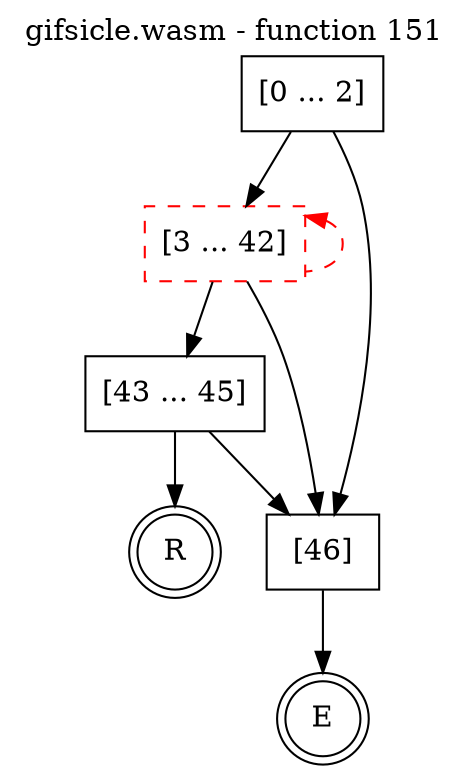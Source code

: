 digraph finite_state_machine {
    label = "gifsicle.wasm - function 151"
    labelloc =  t
    labelfontsize = 16
    labelfontcolor = black
    labelfontname = "Helvetica"
    node [shape = doublecircle]; E R ;
    node [shape = box];
    node [shape=box, color=black, style=solid] 0[label="[0 ... 2]"]
    node [shape=box, color=red, style=dashed] 3[label="[3 ... 42]"]
    node [shape=box, color=black, style=solid] 43[label="[43 ... 45]"]
    node [shape=box, color=black, style=solid] 46[label="[46]"]
    node [shape=box, color=black, style=solid] R[label="R"]
    0 -> 3;
    0 -> 46;
    3 -> 43;
    3 -> 46;
    3 -> 3[style="dashed" color="red" dir=back];
    43 -> 46;
    43 -> R;
    46 -> E;
}

